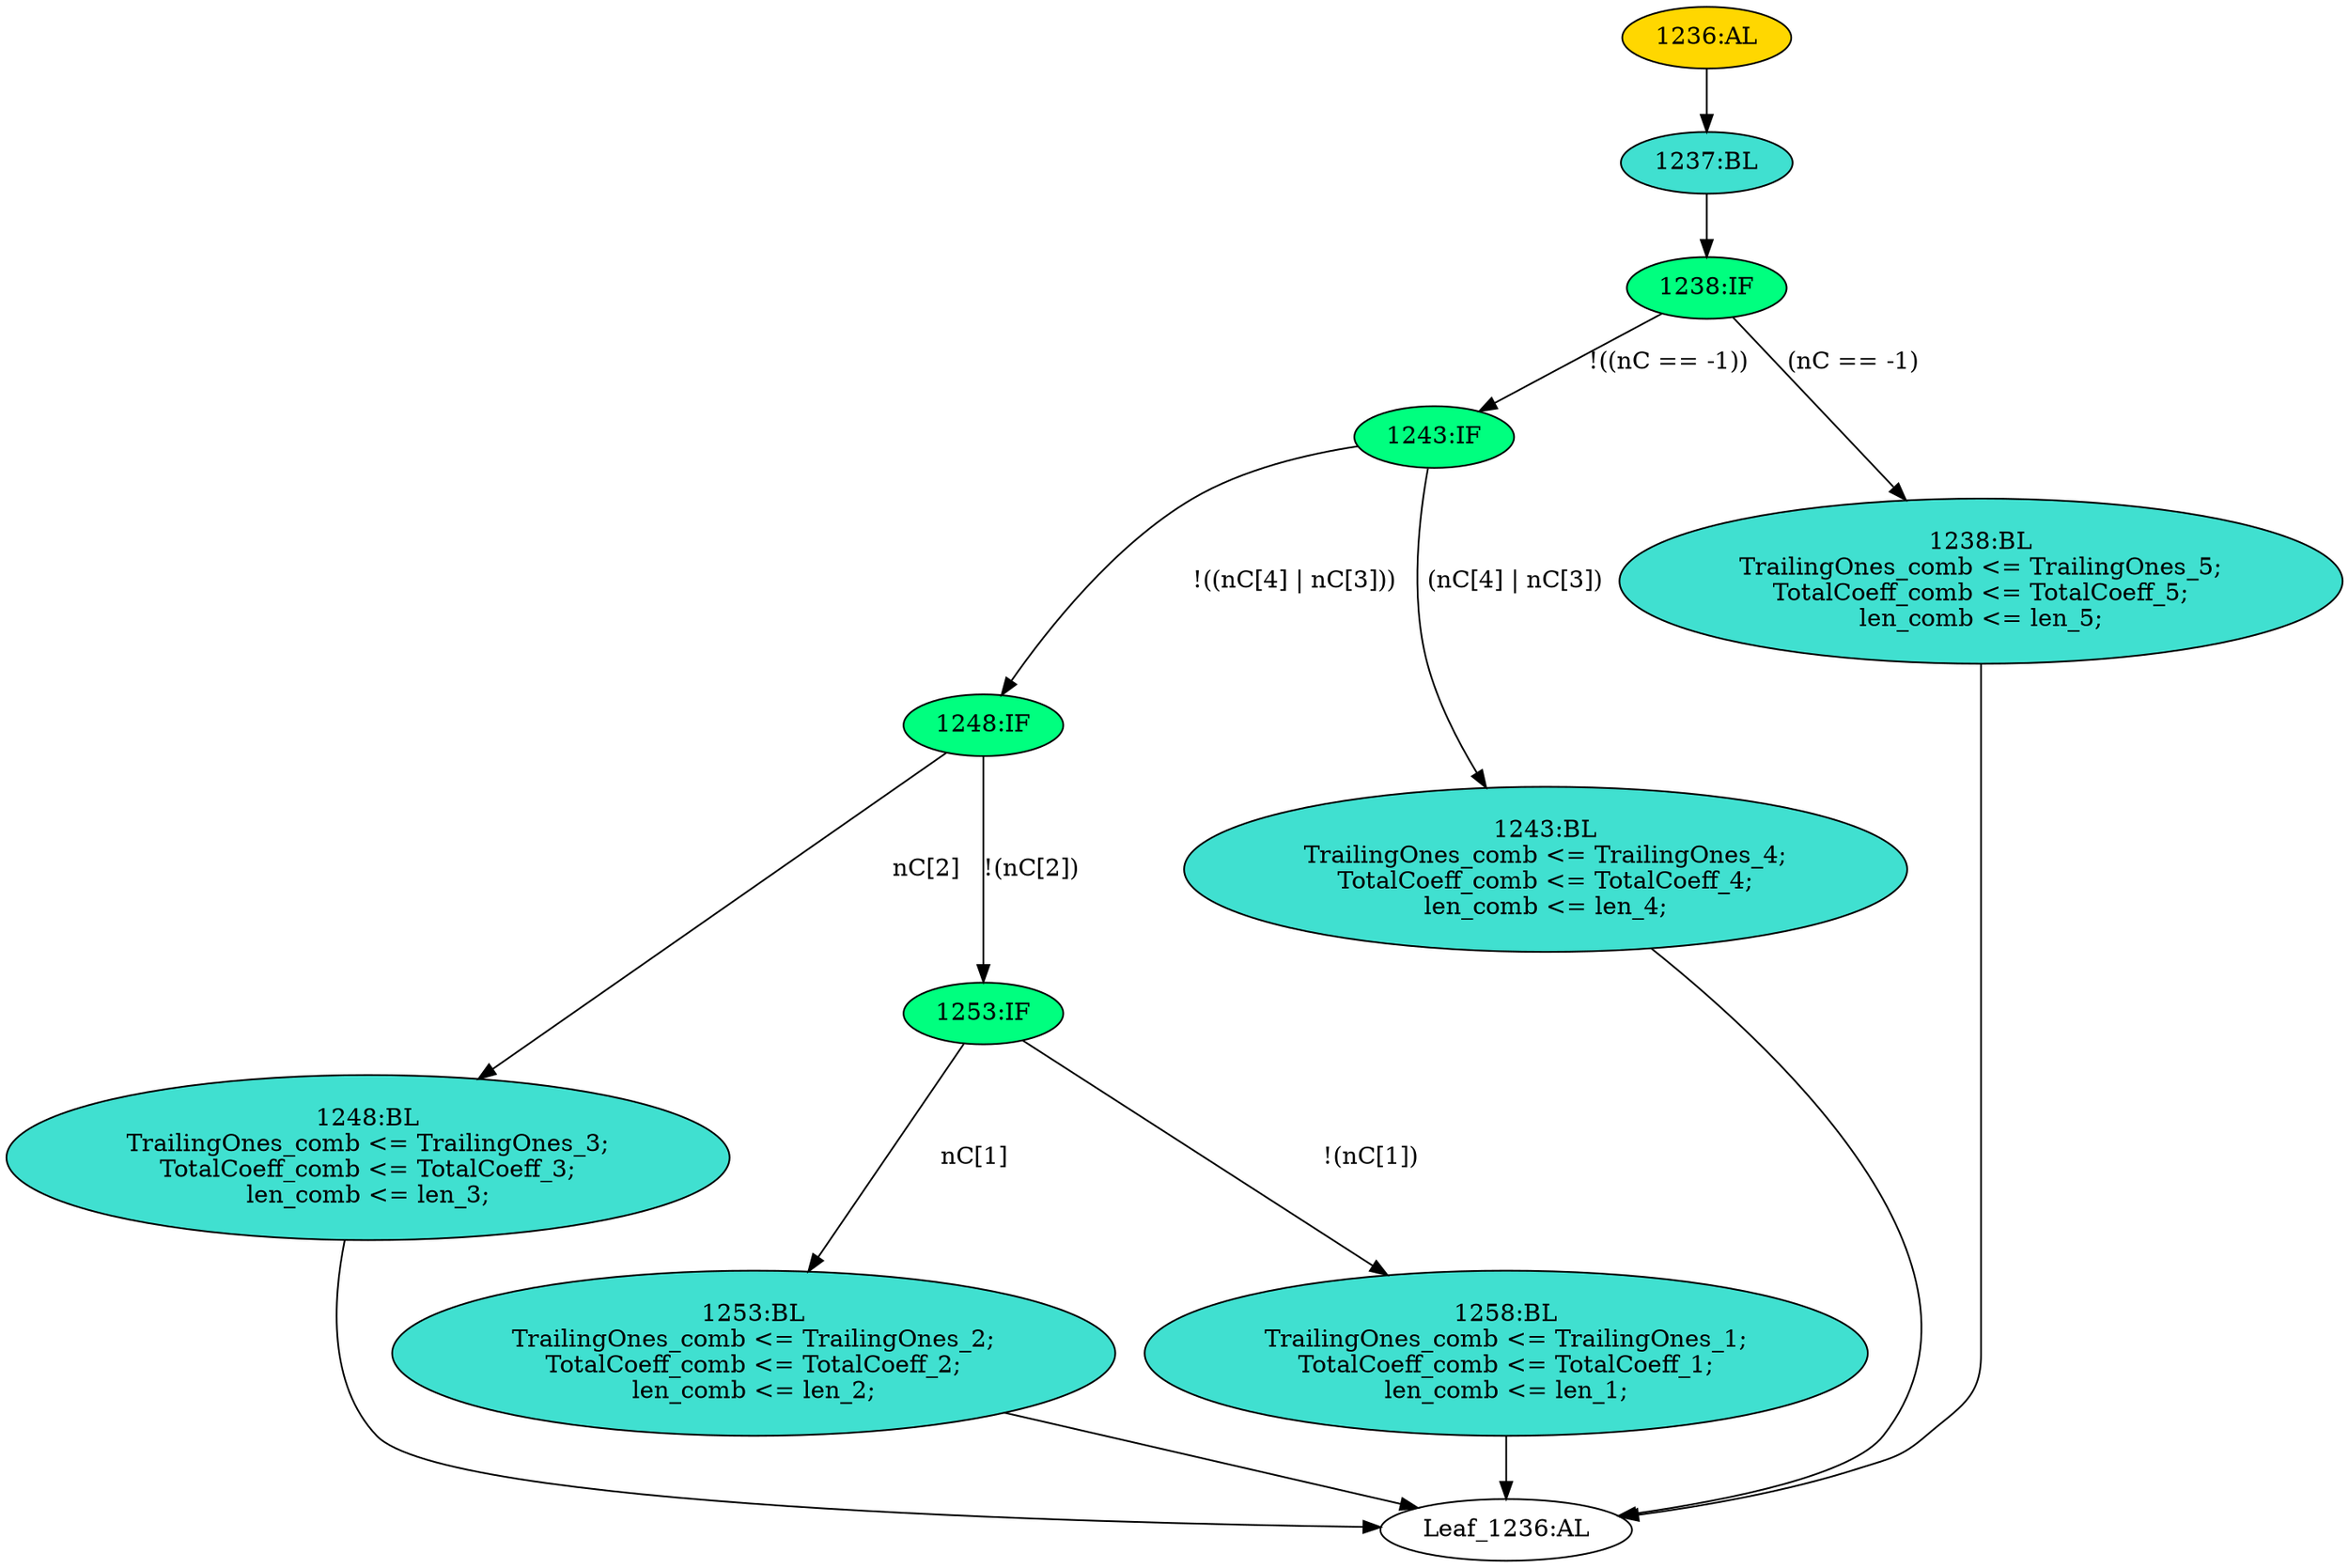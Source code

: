 strict digraph "" {
	node [label="\N"];
	"1236:AL"	 [ast="<pyverilog.vparser.ast.Always object at 0x7f204c6ddc50>",
		clk_sens=False,
		fillcolor=gold,
		label="1236:AL",
		sens="['TrailingOnes_4', 'TrailingOnes_5', 'len_1', 'TrailingOnes_1', 'TrailingOnes_2', 'TrailingOnes_3', 'len_4', 'len_5', 'TotalCoeff_\
1', 'TotalCoeff_2', 'TotalCoeff_3', 'TotalCoeff_4', 'TotalCoeff_5', 'len_3', 'len_2']",
		statements="[]",
		style=filled,
		typ=Always,
		use_var="['TotalCoeff_4', 'TrailingOnes_4', 'TrailingOnes_5', 'nC', 'TrailingOnes_1', 'TrailingOnes_2', 'TrailingOnes_3', 'TotalCoeff_1', '\
len_5', 'len_4', 'TotalCoeff_2', 'TotalCoeff_3', 'len_1', 'TotalCoeff_5', 'len_3', 'len_2']"];
	"1237:BL"	 [ast="<pyverilog.vparser.ast.Block object at 0x7f204c6ddd10>",
		fillcolor=turquoise,
		label="1237:BL",
		statements="[]",
		style=filled,
		typ=Block];
	"1236:AL" -> "1237:BL"	 [cond="[]",
		lineno=None];
	"1253:BL"	 [ast="<pyverilog.vparser.ast.Block object at 0x7f204c6e03d0>",
		fillcolor=turquoise,
		label="1253:BL
TrailingOnes_comb <= TrailingOnes_2;
TotalCoeff_comb <= TotalCoeff_2;
len_comb <= len_2;",
		statements="[<pyverilog.vparser.ast.NonblockingSubstitution object at 0x7f204c6e0410>, <pyverilog.vparser.ast.NonblockingSubstitution object \
at 0x7f204c6e0590>, <pyverilog.vparser.ast.NonblockingSubstitution object at 0x7f204c6e0710>]",
		style=filled,
		typ=Block];
	"Leaf_1236:AL"	 [def_var="['TrailingOnes_comb', 'TotalCoeff_comb', 'len_comb']",
		label="Leaf_1236:AL"];
	"1253:BL" -> "Leaf_1236:AL"	 [cond="[]",
		lineno=None];
	"1243:IF"	 [ast="<pyverilog.vparser.ast.IfStatement object at 0x7f204c6dddd0>",
		fillcolor=springgreen,
		label="1243:IF",
		statements="[]",
		style=filled,
		typ=IfStatement];
	"1248:IF"	 [ast="<pyverilog.vparser.ast.IfStatement object at 0x7f204c6dde10>",
		fillcolor=springgreen,
		label="1248:IF",
		statements="[]",
		style=filled,
		typ=IfStatement];
	"1243:IF" -> "1248:IF"	 [cond="['nC', 'nC']",
		label="!((nC[4] | nC[3]))",
		lineno=1243];
	"1243:BL"	 [ast="<pyverilog.vparser.ast.Block object at 0x7f204c6e0e50>",
		fillcolor=turquoise,
		label="1243:BL
TrailingOnes_comb <= TrailingOnes_4;
TotalCoeff_comb <= TotalCoeff_4;
len_comb <= len_4;",
		statements="[<pyverilog.vparser.ast.NonblockingSubstitution object at 0x7f204c6e0e90>, <pyverilog.vparser.ast.NonblockingSubstitution object \
at 0x7f204c722050>, <pyverilog.vparser.ast.NonblockingSubstitution object at 0x7f204c7221d0>]",
		style=filled,
		typ=Block];
	"1243:IF" -> "1243:BL"	 [cond="['nC', 'nC']",
		label="(nC[4] | nC[3])",
		lineno=1243];
	"1248:BL"	 [ast="<pyverilog.vparser.ast.Block object at 0x7f204c6e0910>",
		fillcolor=turquoise,
		label="1248:BL
TrailingOnes_comb <= TrailingOnes_3;
TotalCoeff_comb <= TotalCoeff_3;
len_comb <= len_3;",
		statements="[<pyverilog.vparser.ast.NonblockingSubstitution object at 0x7f204c6e0950>, <pyverilog.vparser.ast.NonblockingSubstitution object \
at 0x7f204c6e0ad0>, <pyverilog.vparser.ast.NonblockingSubstitution object at 0x7f204c6e0c50>]",
		style=filled,
		typ=Block];
	"1248:BL" -> "Leaf_1236:AL"	 [cond="[]",
		lineno=None];
	"1238:IF"	 [ast="<pyverilog.vparser.ast.IfStatement object at 0x7f204c6ddd50>",
		fillcolor=springgreen,
		label="1238:IF",
		statements="[]",
		style=filled,
		typ=IfStatement];
	"1237:BL" -> "1238:IF"	 [cond="[]",
		lineno=None];
	"1238:BL"	 [ast="<pyverilog.vparser.ast.Block object at 0x7f204c7224d0>",
		fillcolor=turquoise,
		label="1238:BL
TrailingOnes_comb <= TrailingOnes_5;
TotalCoeff_comb <= TotalCoeff_5;
len_comb <= len_5;",
		statements="[<pyverilog.vparser.ast.NonblockingSubstitution object at 0x7f204c722510>, <pyverilog.vparser.ast.NonblockingSubstitution object \
at 0x7f204c722690>, <pyverilog.vparser.ast.NonblockingSubstitution object at 0x7f204c722810>]",
		style=filled,
		typ=Block];
	"1238:BL" -> "Leaf_1236:AL"	 [cond="[]",
		lineno=None];
	"1248:IF" -> "1248:BL"	 [cond="['nC']",
		label="nC[2]",
		lineno=1248];
	"1253:IF"	 [ast="<pyverilog.vparser.ast.IfStatement object at 0x7f204c6dde50>",
		fillcolor=springgreen,
		label="1253:IF",
		statements="[]",
		style=filled,
		typ=IfStatement];
	"1248:IF" -> "1253:IF"	 [cond="['nC']",
		label="!(nC[2])",
		lineno=1248];
	"1238:IF" -> "1243:IF"	 [cond="['nC']",
		label="!((nC == -1))",
		lineno=1238];
	"1238:IF" -> "1238:BL"	 [cond="['nC']",
		label="(nC == -1)",
		lineno=1238];
	"1258:BL"	 [ast="<pyverilog.vparser.ast.Block object at 0x7f204c6dde90>",
		fillcolor=turquoise,
		label="1258:BL
TrailingOnes_comb <= TrailingOnes_1;
TotalCoeff_comb <= TotalCoeff_1;
len_comb <= len_1;",
		statements="[<pyverilog.vparser.ast.NonblockingSubstitution object at 0x7f204c6dded0>, <pyverilog.vparser.ast.NonblockingSubstitution object \
at 0x7f204c6e00d0>, <pyverilog.vparser.ast.NonblockingSubstitution object at 0x7f204c6e0250>]",
		style=filled,
		typ=Block];
	"1258:BL" -> "Leaf_1236:AL"	 [cond="[]",
		lineno=None];
	"1243:BL" -> "Leaf_1236:AL"	 [cond="[]",
		lineno=None];
	"1253:IF" -> "1253:BL"	 [cond="['nC']",
		label="nC[1]",
		lineno=1253];
	"1253:IF" -> "1258:BL"	 [cond="['nC']",
		label="!(nC[1])",
		lineno=1253];
}
